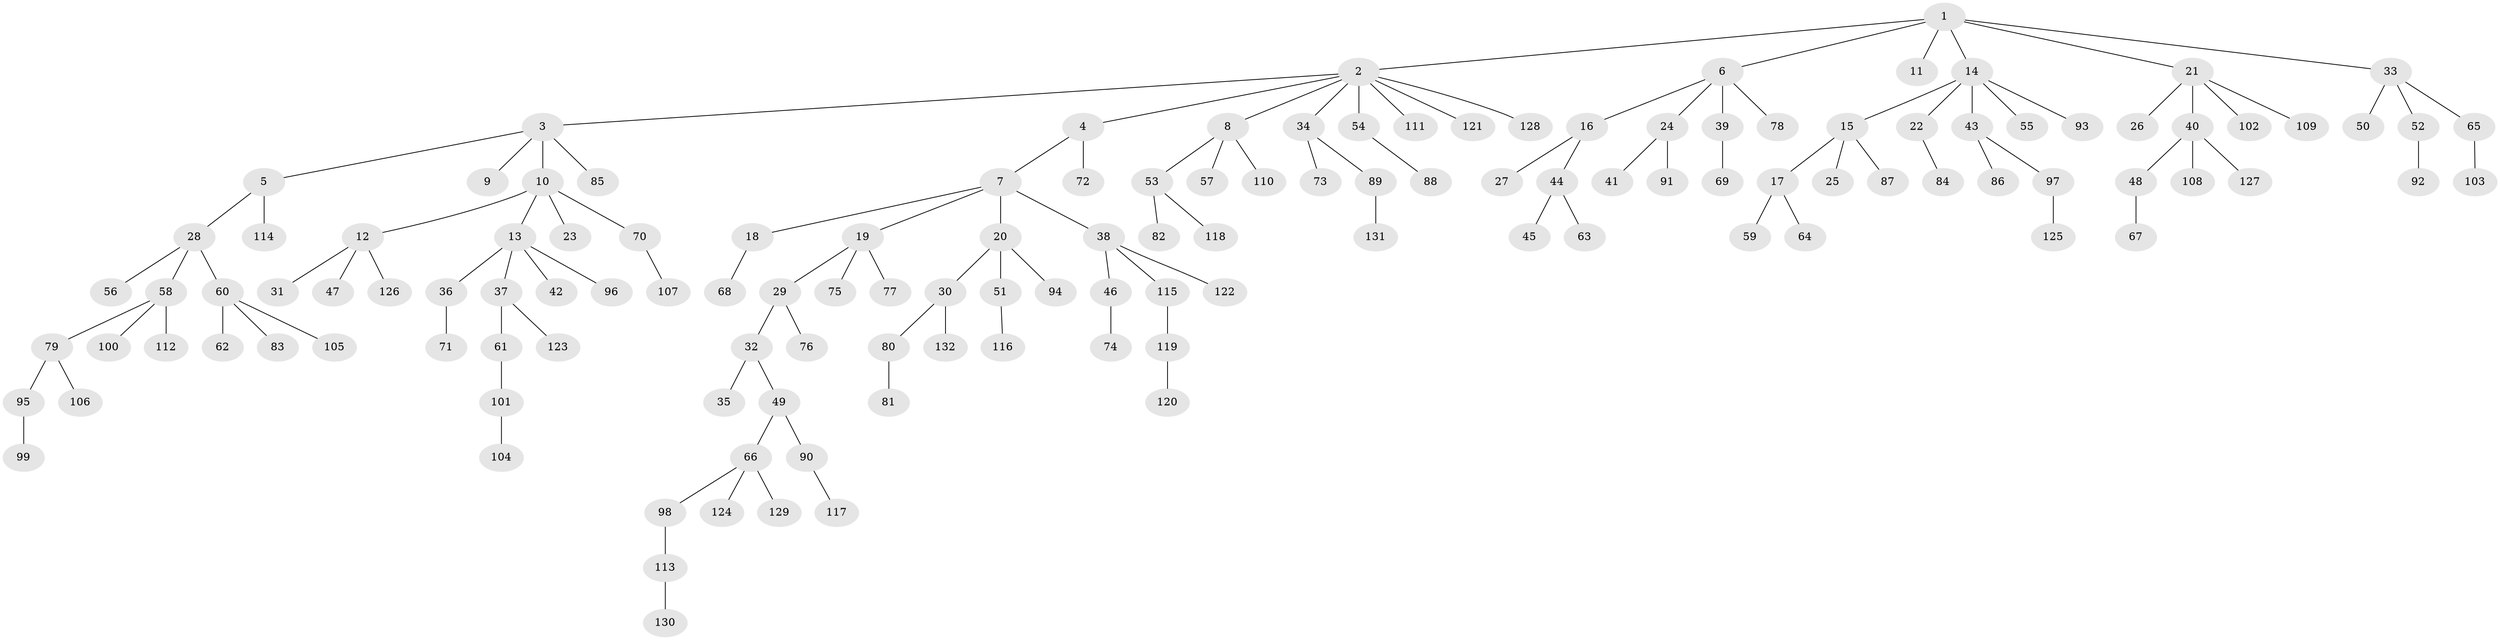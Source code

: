 // coarse degree distribution, {5: 0.04395604395604396, 8: 0.02197802197802198, 3: 0.10989010989010989, 4: 0.06593406593406594, 7: 0.01098901098901099, 1: 0.5824175824175825, 2: 0.16483516483516483}
// Generated by graph-tools (version 1.1) at 2025/42/03/06/25 10:42:05]
// undirected, 132 vertices, 131 edges
graph export_dot {
graph [start="1"]
  node [color=gray90,style=filled];
  1;
  2;
  3;
  4;
  5;
  6;
  7;
  8;
  9;
  10;
  11;
  12;
  13;
  14;
  15;
  16;
  17;
  18;
  19;
  20;
  21;
  22;
  23;
  24;
  25;
  26;
  27;
  28;
  29;
  30;
  31;
  32;
  33;
  34;
  35;
  36;
  37;
  38;
  39;
  40;
  41;
  42;
  43;
  44;
  45;
  46;
  47;
  48;
  49;
  50;
  51;
  52;
  53;
  54;
  55;
  56;
  57;
  58;
  59;
  60;
  61;
  62;
  63;
  64;
  65;
  66;
  67;
  68;
  69;
  70;
  71;
  72;
  73;
  74;
  75;
  76;
  77;
  78;
  79;
  80;
  81;
  82;
  83;
  84;
  85;
  86;
  87;
  88;
  89;
  90;
  91;
  92;
  93;
  94;
  95;
  96;
  97;
  98;
  99;
  100;
  101;
  102;
  103;
  104;
  105;
  106;
  107;
  108;
  109;
  110;
  111;
  112;
  113;
  114;
  115;
  116;
  117;
  118;
  119;
  120;
  121;
  122;
  123;
  124;
  125;
  126;
  127;
  128;
  129;
  130;
  131;
  132;
  1 -- 2;
  1 -- 6;
  1 -- 11;
  1 -- 14;
  1 -- 21;
  1 -- 33;
  2 -- 3;
  2 -- 4;
  2 -- 8;
  2 -- 34;
  2 -- 54;
  2 -- 111;
  2 -- 121;
  2 -- 128;
  3 -- 5;
  3 -- 9;
  3 -- 10;
  3 -- 85;
  4 -- 7;
  4 -- 72;
  5 -- 28;
  5 -- 114;
  6 -- 16;
  6 -- 24;
  6 -- 39;
  6 -- 78;
  7 -- 18;
  7 -- 19;
  7 -- 20;
  7 -- 38;
  8 -- 53;
  8 -- 57;
  8 -- 110;
  10 -- 12;
  10 -- 13;
  10 -- 23;
  10 -- 70;
  12 -- 31;
  12 -- 47;
  12 -- 126;
  13 -- 36;
  13 -- 37;
  13 -- 42;
  13 -- 96;
  14 -- 15;
  14 -- 22;
  14 -- 43;
  14 -- 55;
  14 -- 93;
  15 -- 17;
  15 -- 25;
  15 -- 87;
  16 -- 27;
  16 -- 44;
  17 -- 59;
  17 -- 64;
  18 -- 68;
  19 -- 29;
  19 -- 75;
  19 -- 77;
  20 -- 30;
  20 -- 51;
  20 -- 94;
  21 -- 26;
  21 -- 40;
  21 -- 102;
  21 -- 109;
  22 -- 84;
  24 -- 41;
  24 -- 91;
  28 -- 56;
  28 -- 58;
  28 -- 60;
  29 -- 32;
  29 -- 76;
  30 -- 80;
  30 -- 132;
  32 -- 35;
  32 -- 49;
  33 -- 50;
  33 -- 52;
  33 -- 65;
  34 -- 73;
  34 -- 89;
  36 -- 71;
  37 -- 61;
  37 -- 123;
  38 -- 46;
  38 -- 115;
  38 -- 122;
  39 -- 69;
  40 -- 48;
  40 -- 108;
  40 -- 127;
  43 -- 86;
  43 -- 97;
  44 -- 45;
  44 -- 63;
  46 -- 74;
  48 -- 67;
  49 -- 66;
  49 -- 90;
  51 -- 116;
  52 -- 92;
  53 -- 82;
  53 -- 118;
  54 -- 88;
  58 -- 79;
  58 -- 100;
  58 -- 112;
  60 -- 62;
  60 -- 83;
  60 -- 105;
  61 -- 101;
  65 -- 103;
  66 -- 98;
  66 -- 124;
  66 -- 129;
  70 -- 107;
  79 -- 95;
  79 -- 106;
  80 -- 81;
  89 -- 131;
  90 -- 117;
  95 -- 99;
  97 -- 125;
  98 -- 113;
  101 -- 104;
  113 -- 130;
  115 -- 119;
  119 -- 120;
}
